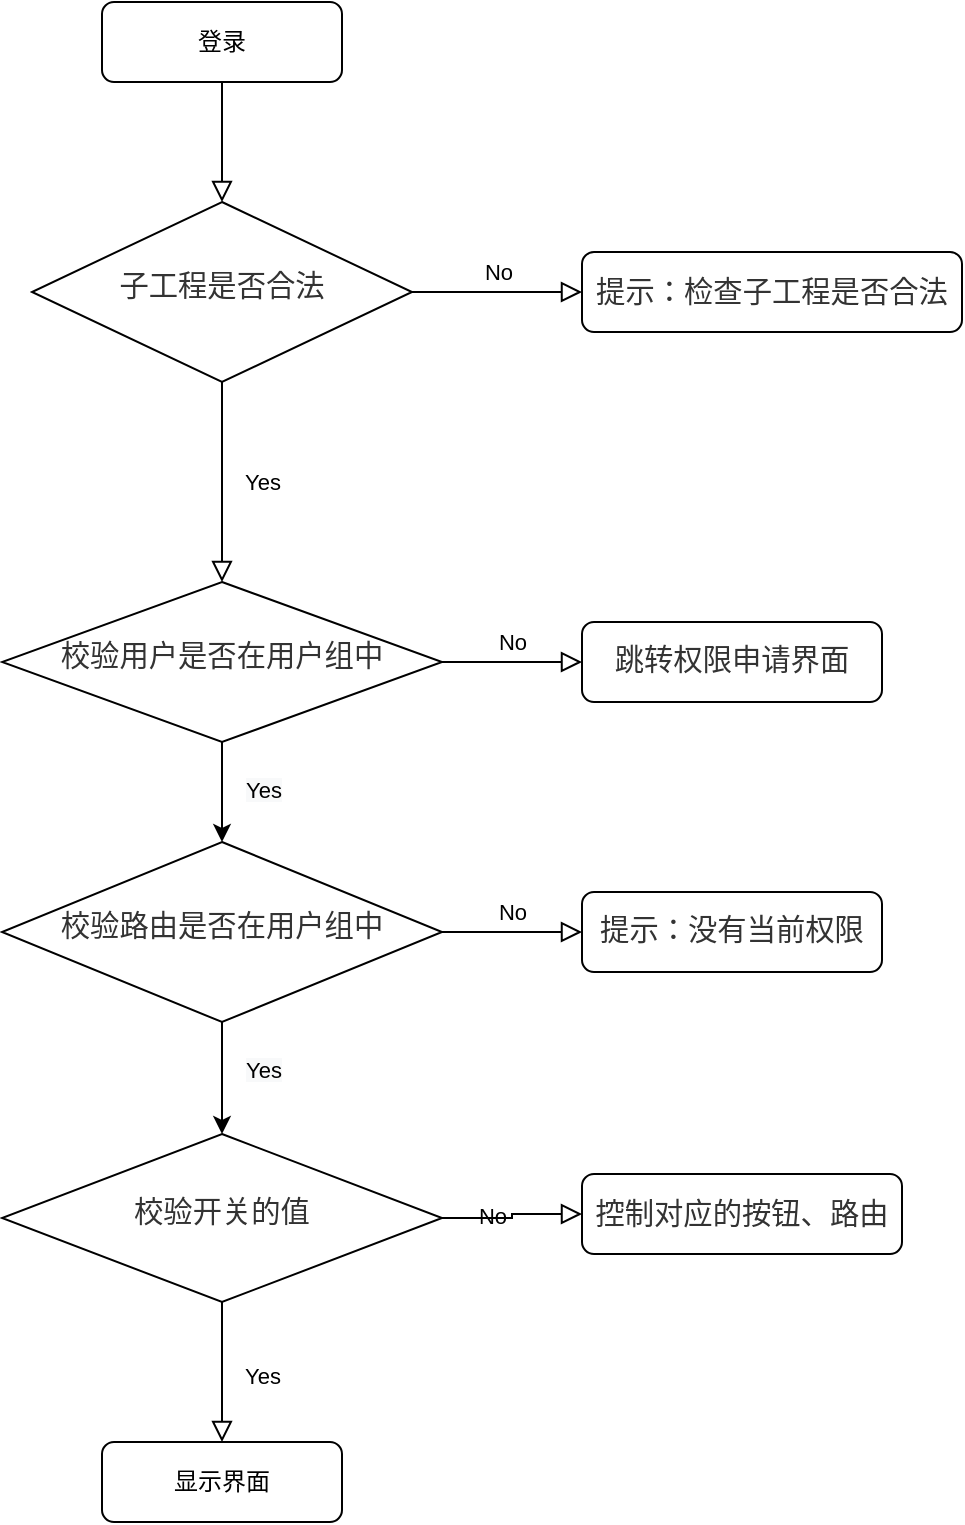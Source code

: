 <mxfile version="14.8.3" type="github" pages="4">
  <diagram id="C5RBs43oDa-KdzZeNtuy" name="Page-1">
    <mxGraphModel dx="2044" dy="1058" grid="1" gridSize="10" guides="1" tooltips="1" connect="1" arrows="1" fold="1" page="1" pageScale="1" pageWidth="827" pageHeight="1169" math="0" shadow="0">
      <root>
        <mxCell id="WIyWlLk6GJQsqaUBKTNV-0" />
        <mxCell id="WIyWlLk6GJQsqaUBKTNV-1" parent="WIyWlLk6GJQsqaUBKTNV-0" />
        <mxCell id="WIyWlLk6GJQsqaUBKTNV-2" value="" style="rounded=0;html=1;jettySize=auto;orthogonalLoop=1;fontSize=11;endArrow=block;endFill=0;endSize=8;strokeWidth=1;shadow=0;labelBackgroundColor=none;edgeStyle=orthogonalEdgeStyle;" parent="WIyWlLk6GJQsqaUBKTNV-1" source="WIyWlLk6GJQsqaUBKTNV-3" target="WIyWlLk6GJQsqaUBKTNV-6" edge="1">
          <mxGeometry relative="1" as="geometry" />
        </mxCell>
        <mxCell id="WIyWlLk6GJQsqaUBKTNV-3" value="登录" style="rounded=1;whiteSpace=wrap;html=1;fontSize=12;glass=0;strokeWidth=1;shadow=0;" parent="WIyWlLk6GJQsqaUBKTNV-1" vertex="1">
          <mxGeometry x="160" y="80" width="120" height="40" as="geometry" />
        </mxCell>
        <mxCell id="WIyWlLk6GJQsqaUBKTNV-4" value="Yes" style="rounded=0;html=1;jettySize=auto;orthogonalLoop=1;fontSize=11;endArrow=block;endFill=0;endSize=8;strokeWidth=1;shadow=0;labelBackgroundColor=none;edgeStyle=orthogonalEdgeStyle;" parent="WIyWlLk6GJQsqaUBKTNV-1" source="WIyWlLk6GJQsqaUBKTNV-6" target="WIyWlLk6GJQsqaUBKTNV-10" edge="1">
          <mxGeometry y="20" relative="1" as="geometry">
            <mxPoint as="offset" />
          </mxGeometry>
        </mxCell>
        <mxCell id="WIyWlLk6GJQsqaUBKTNV-5" value="No" style="edgeStyle=orthogonalEdgeStyle;rounded=0;html=1;jettySize=auto;orthogonalLoop=1;fontSize=11;endArrow=block;endFill=0;endSize=8;strokeWidth=1;shadow=0;labelBackgroundColor=none;" parent="WIyWlLk6GJQsqaUBKTNV-1" source="WIyWlLk6GJQsqaUBKTNV-6" target="WIyWlLk6GJQsqaUBKTNV-7" edge="1">
          <mxGeometry y="10" relative="1" as="geometry">
            <mxPoint as="offset" />
          </mxGeometry>
        </mxCell>
        <mxCell id="WIyWlLk6GJQsqaUBKTNV-6" value="&lt;div&gt;&lt;div class=&quot;document&quot;&gt;&lt;p class=&quot;paragraph text-align-type-left pap-line-1.3 pap-line-rule-auto pap-spacing-before-3pt pap-spacing-after-3pt pap-hanging-indent-1.6em&quot; style=&quot;text-align: left ; line-height: 130% ; margin-top: 4px ; margin-bottom: 4px&quot;&gt;&lt;span style=&quot;font-size: 11pt ; font-family: , &amp;#34;helvetica neue&amp;#34; , &amp;#34;helvetica&amp;#34; , &amp;#34;pingfang sc&amp;#34; , &amp;#34;microsoft yahei&amp;#34; , &amp;#34;source han sans sc&amp;#34; , &amp;#34;noto sans cjk sc&amp;#34; , &amp;#34;wenquanyi micro hei&amp;#34; , sans-serif ; color: rgb(51 , 51 , 51) ; background: transparent ; letter-spacing: 0pt ; vertical-align: baseline&quot;&gt;子工程是否合法&lt;/span&gt;&lt;/p&gt;&lt;/div&gt;&lt;/div&gt;" style="rhombus;whiteSpace=wrap;html=1;shadow=0;fontFamily=Helvetica;fontSize=12;align=center;strokeWidth=1;spacing=6;spacingTop=-4;" parent="WIyWlLk6GJQsqaUBKTNV-1" vertex="1">
          <mxGeometry x="125" y="180" width="190" height="90" as="geometry" />
        </mxCell>
        <mxCell id="WIyWlLk6GJQsqaUBKTNV-7" value="&lt;div class=&quot;document&quot;&gt;&lt;pre style=&quot;text-align: left ; line-height: 130% ; margin-top: 4px ; margin-bottom: 4px&quot;&gt;&lt;span style=&quot;font-size: 11pt ; font-family: , &amp;#34;helvetica neue&amp;#34; , &amp;#34;helvetica&amp;#34; , &amp;#34;pingfang sc&amp;#34; , &amp;#34;microsoft yahei&amp;#34; , &amp;#34;source han sans sc&amp;#34; , &amp;#34;noto sans cjk sc&amp;#34; , &amp;#34;wenquanyi micro hei&amp;#34; , sans-serif ; color: rgb(51 , 51 , 51) ; background: transparent ; letter-spacing: 0pt ; vertical-align: baseline&quot;&gt;提示：检查子工程是否合法&lt;/span&gt;&lt;/pre&gt;&lt;/div&gt;" style="rounded=1;whiteSpace=wrap;html=1;fontSize=12;glass=0;strokeWidth=1;shadow=0;" parent="WIyWlLk6GJQsqaUBKTNV-1" vertex="1">
          <mxGeometry x="400" y="205" width="190" height="40" as="geometry" />
        </mxCell>
        <mxCell id="WIyWlLk6GJQsqaUBKTNV-8" value="Yes" style="rounded=0;html=1;jettySize=auto;orthogonalLoop=1;fontSize=11;endArrow=block;endFill=0;endSize=8;strokeWidth=1;shadow=0;labelBackgroundColor=none;edgeStyle=orthogonalEdgeStyle;exitX=0.5;exitY=1;exitDx=0;exitDy=0;" parent="WIyWlLk6GJQsqaUBKTNV-1" source="XSYDADeBCPBfHiSxV8Ye-8" target="WIyWlLk6GJQsqaUBKTNV-11" edge="1">
          <mxGeometry x="0.038" y="20" relative="1" as="geometry">
            <mxPoint as="offset" />
          </mxGeometry>
        </mxCell>
        <mxCell id="WIyWlLk6GJQsqaUBKTNV-9" value="No" style="edgeStyle=orthogonalEdgeStyle;rounded=0;html=1;jettySize=auto;orthogonalLoop=1;fontSize=11;endArrow=block;endFill=0;endSize=8;strokeWidth=1;shadow=0;labelBackgroundColor=none;" parent="WIyWlLk6GJQsqaUBKTNV-1" source="WIyWlLk6GJQsqaUBKTNV-10" target="WIyWlLk6GJQsqaUBKTNV-12" edge="1">
          <mxGeometry y="10" relative="1" as="geometry">
            <mxPoint as="offset" />
          </mxGeometry>
        </mxCell>
        <mxCell id="XSYDADeBCPBfHiSxV8Ye-10" style="edgeStyle=orthogonalEdgeStyle;rounded=0;orthogonalLoop=1;jettySize=auto;html=1;exitX=0.5;exitY=1;exitDx=0;exitDy=0;entryX=0.5;entryY=0;entryDx=0;entryDy=0;" parent="WIyWlLk6GJQsqaUBKTNV-1" source="WIyWlLk6GJQsqaUBKTNV-10" target="XSYDADeBCPBfHiSxV8Ye-5" edge="1">
          <mxGeometry relative="1" as="geometry" />
        </mxCell>
        <mxCell id="WIyWlLk6GJQsqaUBKTNV-10" value="&lt;div&gt;&lt;div class=&quot;document&quot;&gt;&lt;p class=&quot;paragraph text-align-type-left pap-line-1.3 pap-line-rule-auto pap-spacing-before-3pt pap-spacing-after-3pt pap-hanging-indent-1.6em&quot; style=&quot;text-align: left ; line-height: 130% ; margin-top: 4px ; margin-bottom: 4px&quot;&gt;&lt;span style=&quot;font-size: 11pt ; font-family: , &amp;#34;helvetica neue&amp;#34; , &amp;#34;helvetica&amp;#34; , &amp;#34;pingfang sc&amp;#34; , &amp;#34;microsoft yahei&amp;#34; , &amp;#34;source han sans sc&amp;#34; , &amp;#34;noto sans cjk sc&amp;#34; , &amp;#34;wenquanyi micro hei&amp;#34; , sans-serif ; color: rgb(51 , 51 , 51) ; background: transparent ; letter-spacing: 0pt ; vertical-align: baseline&quot;&gt;校验用户是否在用户组中&lt;/span&gt;&lt;/p&gt;&lt;/div&gt;&lt;/div&gt;" style="rhombus;whiteSpace=wrap;html=1;shadow=0;fontFamily=Helvetica;fontSize=12;align=center;strokeWidth=1;spacing=6;spacingTop=-4;" parent="WIyWlLk6GJQsqaUBKTNV-1" vertex="1">
          <mxGeometry x="110" y="370" width="220" height="80" as="geometry" />
        </mxCell>
        <mxCell id="WIyWlLk6GJQsqaUBKTNV-11" value="显示界面" style="rounded=1;whiteSpace=wrap;html=1;fontSize=12;glass=0;strokeWidth=1;shadow=0;" parent="WIyWlLk6GJQsqaUBKTNV-1" vertex="1">
          <mxGeometry x="160" y="800" width="120" height="40" as="geometry" />
        </mxCell>
        <mxCell id="WIyWlLk6GJQsqaUBKTNV-12" value="&lt;div&gt;&lt;div class=&quot;document&quot;&gt;&lt;p class=&quot;paragraph text-align-type-left pap-line-1.3 pap-line-rule-auto pap-spacing-before-3pt pap-spacing-after-3pt pap-hanging-indent-1.6em&quot; style=&quot;text-align: left ; line-height: 130% ; margin-top: 4px ; margin-bottom: 4px&quot;&gt;&lt;span style=&quot;font-size: 11pt ; font-family: , &amp;#34;helvetica neue&amp;#34; , &amp;#34;helvetica&amp;#34; , &amp;#34;pingfang sc&amp;#34; , &amp;#34;microsoft yahei&amp;#34; , &amp;#34;source han sans sc&amp;#34; , &amp;#34;noto sans cjk sc&amp;#34; , &amp;#34;wenquanyi micro hei&amp;#34; , sans-serif ; color: rgb(51 , 51 , 51) ; background: transparent ; letter-spacing: 0pt ; vertical-align: baseline&quot;&gt;跳转权限申请界面&lt;/span&gt;&lt;/p&gt;&lt;/div&gt;&lt;/div&gt;" style="rounded=1;whiteSpace=wrap;html=1;fontSize=12;glass=0;strokeWidth=1;shadow=0;" parent="WIyWlLk6GJQsqaUBKTNV-1" vertex="1">
          <mxGeometry x="400" y="390" width="150" height="40" as="geometry" />
        </mxCell>
        <mxCell id="XSYDADeBCPBfHiSxV8Ye-4" value="No" style="edgeStyle=orthogonalEdgeStyle;rounded=0;html=1;jettySize=auto;orthogonalLoop=1;fontSize=11;endArrow=block;endFill=0;endSize=8;strokeWidth=1;shadow=0;labelBackgroundColor=none;" parent="WIyWlLk6GJQsqaUBKTNV-1" source="XSYDADeBCPBfHiSxV8Ye-5" target="XSYDADeBCPBfHiSxV8Ye-6" edge="1">
          <mxGeometry y="10" relative="1" as="geometry">
            <mxPoint as="offset" />
          </mxGeometry>
        </mxCell>
        <mxCell id="XSYDADeBCPBfHiSxV8Ye-11" style="edgeStyle=orthogonalEdgeStyle;rounded=0;orthogonalLoop=1;jettySize=auto;html=1;exitX=0.5;exitY=1;exitDx=0;exitDy=0;entryX=0.5;entryY=0;entryDx=0;entryDy=0;" parent="WIyWlLk6GJQsqaUBKTNV-1" source="XSYDADeBCPBfHiSxV8Ye-5" target="XSYDADeBCPBfHiSxV8Ye-8" edge="1">
          <mxGeometry relative="1" as="geometry" />
        </mxCell>
        <mxCell id="XSYDADeBCPBfHiSxV8Ye-5" value="&lt;div&gt;&lt;div class=&quot;document&quot;&gt;&lt;p class=&quot;paragraph text-align-type-left pap-line-1.3 pap-line-rule-auto pap-spacing-before-3pt pap-spacing-after-3pt pap-hanging-indent-1.6em&quot; style=&quot;text-align: left ; line-height: 130% ; margin-top: 4px ; margin-bottom: 4px&quot;&gt;&lt;span style=&quot;font-size: 11pt ; font-family: , &amp;#34;helvetica neue&amp;#34; , &amp;#34;helvetica&amp;#34; , &amp;#34;pingfang sc&amp;#34; , &amp;#34;microsoft yahei&amp;#34; , &amp;#34;source han sans sc&amp;#34; , &amp;#34;noto sans cjk sc&amp;#34; , &amp;#34;wenquanyi micro hei&amp;#34; , sans-serif ; color: rgb(51 , 51 , 51) ; background: transparent ; letter-spacing: 0pt ; vertical-align: baseline&quot;&gt;校验路由是否在用户组中&lt;/span&gt;&lt;/p&gt;&lt;/div&gt;&lt;/div&gt;" style="rhombus;whiteSpace=wrap;html=1;shadow=0;fontFamily=Helvetica;fontSize=12;align=center;strokeWidth=1;spacing=6;spacingTop=-4;" parent="WIyWlLk6GJQsqaUBKTNV-1" vertex="1">
          <mxGeometry x="110" y="500" width="220" height="90" as="geometry" />
        </mxCell>
        <mxCell id="XSYDADeBCPBfHiSxV8Ye-6" value="&lt;div class=&quot;document&quot;&gt;&lt;p class=&quot;paragraph text-align-type-left pap-line-1.3 pap-line-rule-auto pap-spacing-before-3pt pap-spacing-after-3pt pap-hanging-indent-1.6em&quot; style=&quot;text-align: left ; line-height: 130% ; margin-top: 4px ; margin-bottom: 4px&quot;&gt;&lt;/p&gt;&lt;div&gt;&lt;div class=&quot;document&quot;&gt;&lt;p class=&quot;paragraph text-align-type-left pap-line-1.3 pap-line-rule-auto pap-spacing-before-3pt pap-spacing-after-3pt pap-hanging-indent-1.6em&quot; style=&quot;text-align: left ; line-height: 130% ; margin-top: 4px ; margin-bottom: 4px&quot;&gt;&lt;span style=&quot;font-size: 11pt ; font-family: , &amp;#34;helvetica neue&amp;#34; , &amp;#34;helvetica&amp;#34; , &amp;#34;pingfang sc&amp;#34; , &amp;#34;microsoft yahei&amp;#34; , &amp;#34;source han sans sc&amp;#34; , &amp;#34;noto sans cjk sc&amp;#34; , &amp;#34;wenquanyi micro hei&amp;#34; , sans-serif ; color: rgb(51 , 51 , 51) ; background: transparent ; letter-spacing: 0pt ; vertical-align: baseline&quot;&gt;提示：没有当前权限&lt;/span&gt;&lt;/p&gt;&lt;/div&gt;&lt;/div&gt;&lt;/div&gt;" style="rounded=1;whiteSpace=wrap;html=1;fontSize=12;glass=0;strokeWidth=1;shadow=0;" parent="WIyWlLk6GJQsqaUBKTNV-1" vertex="1">
          <mxGeometry x="400" y="525" width="150" height="40" as="geometry" />
        </mxCell>
        <mxCell id="XSYDADeBCPBfHiSxV8Ye-7" value="No" style="edgeStyle=orthogonalEdgeStyle;rounded=0;html=1;jettySize=auto;orthogonalLoop=1;fontSize=11;endArrow=block;endFill=0;endSize=8;strokeWidth=1;shadow=0;labelBackgroundColor=none;" parent="WIyWlLk6GJQsqaUBKTNV-1" source="XSYDADeBCPBfHiSxV8Ye-8" target="XSYDADeBCPBfHiSxV8Ye-9" edge="1">
          <mxGeometry y="10" relative="1" as="geometry">
            <mxPoint as="offset" />
          </mxGeometry>
        </mxCell>
        <mxCell id="XSYDADeBCPBfHiSxV8Ye-8" value="&lt;div class=&quot;document&quot;&gt;&lt;p class=&quot;paragraph text-align-type-left pap-line-1.3 pap-line-rule-auto pap-spacing-before-3pt pap-spacing-after-3pt pap-hanging-indent-1.6em&quot; style=&quot;text-align: left ; line-height: 130% ; margin-top: 4px ; margin-bottom: 4px&quot;&gt;&lt;/p&gt;&lt;div&gt;&lt;div class=&quot;document&quot;&gt;&lt;p class=&quot;paragraph text-align-type-left pap-line-1.3 pap-line-rule-auto pap-spacing-before-3pt pap-spacing-after-3pt pap-hanging-indent-1.6em&quot; style=&quot;text-align: left ; line-height: 130% ; margin-top: 4px ; margin-bottom: 4px&quot;&gt;&lt;span style=&quot;font-size: 11pt ; font-family: , &amp;#34;helvetica neue&amp;#34; , &amp;#34;helvetica&amp;#34; , &amp;#34;pingfang sc&amp;#34; , &amp;#34;microsoft yahei&amp;#34; , &amp;#34;source han sans sc&amp;#34; , &amp;#34;noto sans cjk sc&amp;#34; , &amp;#34;wenquanyi micro hei&amp;#34; , sans-serif ; color: rgb(51 , 51 , 51) ; background: transparent ; letter-spacing: 0pt ; vertical-align: baseline&quot;&gt;校验开关的值&lt;/span&gt;&lt;/p&gt;&lt;/div&gt;&lt;/div&gt;&lt;/div&gt;" style="rhombus;whiteSpace=wrap;html=1;shadow=0;fontFamily=Helvetica;fontSize=12;align=center;strokeWidth=1;spacing=6;spacingTop=-4;" parent="WIyWlLk6GJQsqaUBKTNV-1" vertex="1">
          <mxGeometry x="110" y="646" width="220" height="84" as="geometry" />
        </mxCell>
        <mxCell id="XSYDADeBCPBfHiSxV8Ye-9" value="&lt;font color=&quot;#333333&quot;&gt;&lt;span style=&quot;font-size: 14.667px&quot;&gt;控制对应的按钮、路由&lt;/span&gt;&lt;/font&gt;" style="rounded=1;whiteSpace=wrap;html=1;fontSize=12;glass=0;strokeWidth=1;shadow=0;" parent="WIyWlLk6GJQsqaUBKTNV-1" vertex="1">
          <mxGeometry x="400" y="666" width="160" height="40" as="geometry" />
        </mxCell>
        <mxCell id="XSYDADeBCPBfHiSxV8Ye-12" value="&lt;meta charset=&quot;utf-8&quot;&gt;&lt;span style=&quot;color: rgb(0, 0, 0); font-family: helvetica; font-size: 11px; font-style: normal; font-weight: 400; letter-spacing: normal; text-align: center; text-indent: 0px; text-transform: none; word-spacing: 0px; background-color: rgb(248, 249, 250); display: inline; float: none;&quot;&gt;Yes&lt;/span&gt;" style="text;whiteSpace=wrap;html=1;" parent="WIyWlLk6GJQsqaUBKTNV-1" vertex="1">
          <mxGeometry x="230" y="600" width="50" height="30" as="geometry" />
        </mxCell>
        <mxCell id="XSYDADeBCPBfHiSxV8Ye-13" value="&lt;meta charset=&quot;utf-8&quot;&gt;&lt;span style=&quot;color: rgb(0, 0, 0); font-family: helvetica; font-size: 11px; font-style: normal; font-weight: 400; letter-spacing: normal; text-align: center; text-indent: 0px; text-transform: none; word-spacing: 0px; background-color: rgb(248, 249, 250); display: inline; float: none;&quot;&gt;Yes&lt;/span&gt;" style="text;whiteSpace=wrap;html=1;" parent="WIyWlLk6GJQsqaUBKTNV-1" vertex="1">
          <mxGeometry x="230" y="460" width="50" height="30" as="geometry" />
        </mxCell>
      </root>
    </mxGraphModel>
  </diagram>
  <diagram id="gbre7PoFvN95HI0ecckB" name="Page-2">
    <mxGraphModel dx="1489" dy="828" grid="1" gridSize="10" guides="1" tooltips="1" connect="1" arrows="1" fold="1" page="1" pageScale="1" pageWidth="827" pageHeight="1169" math="0" shadow="0">
      <root>
        <mxCell id="Lb562_HOeZJibadWWv1J-0" />
        <mxCell id="Lb562_HOeZJibadWWv1J-1" parent="Lb562_HOeZJibadWWv1J-0" />
      </root>
    </mxGraphModel>
  </diagram>
  <diagram id="KMTDw45ETmdznobcVzb6" name="Page-3">
    <mxGraphModel dx="2044" dy="1058" grid="1" gridSize="10" guides="1" tooltips="1" connect="1" arrows="1" fold="1" page="1" pageScale="1" pageWidth="827" pageHeight="1169" math="0" shadow="0">
      <root>
        <mxCell id="WMl-yz5_S_ytCYJ7rsez-0" />
        <mxCell id="WMl-yz5_S_ytCYJ7rsez-1" parent="WMl-yz5_S_ytCYJ7rsez-0" />
        <mxCell id="WMl-yz5_S_ytCYJ7rsez-2" value="" style="rounded=0;whiteSpace=wrap;html=1;" vertex="1" parent="WMl-yz5_S_ytCYJ7rsez-1">
          <mxGeometry x="140" y="140" width="360" height="140" as="geometry" />
        </mxCell>
        <mxCell id="WMl-yz5_S_ytCYJ7rsez-3" value="mutation Web平台" style="text;html=1;strokeColor=none;fillColor=none;align=center;verticalAlign=middle;whiteSpace=wrap;rounded=0;" vertex="1" parent="WMl-yz5_S_ytCYJ7rsez-1">
          <mxGeometry x="140" y="140" width="110" height="20" as="geometry" />
        </mxCell>
        <mxCell id="WMl-yz5_S_ytCYJ7rsez-4" value="新建项目" style="text;html=1;strokeColor=none;fillColor=none;align=center;verticalAlign=middle;whiteSpace=wrap;rounded=0;" vertex="1" parent="WMl-yz5_S_ytCYJ7rsez-1">
          <mxGeometry x="200" y="180" width="70" height="20" as="geometry" />
        </mxCell>
        <mxCell id="WMl-yz5_S_ytCYJ7rsez-6" value="权限管理" style="text;html=1;strokeColor=none;fillColor=none;align=center;verticalAlign=middle;whiteSpace=wrap;rounded=0;" vertex="1" parent="WMl-yz5_S_ytCYJ7rsez-1">
          <mxGeometry x="200" y="220" width="70" height="20" as="geometry" />
        </mxCell>
        <mxCell id="WMl-yz5_S_ytCYJ7rsez-7" value="项目管理" style="text;html=1;strokeColor=none;fillColor=none;align=center;verticalAlign=middle;whiteSpace=wrap;rounded=0;" vertex="1" parent="WMl-yz5_S_ytCYJ7rsez-1">
          <mxGeometry x="350" y="180" width="70" height="20" as="geometry" />
        </mxCell>
        <mxCell id="WMl-yz5_S_ytCYJ7rsez-8" value="远程配置yml" style="text;html=1;strokeColor=none;fillColor=none;align=center;verticalAlign=middle;whiteSpace=wrap;rounded=0;" vertex="1" parent="WMl-yz5_S_ytCYJ7rsez-1">
          <mxGeometry x="350" y="220" width="70" height="20" as="geometry" />
        </mxCell>
      </root>
    </mxGraphModel>
  </diagram>
  <diagram id="KA_ma-e29sn2K2IGu5ps" name="Page-4">
    <mxGraphModel dx="2044" dy="1058" grid="1" gridSize="10" guides="1" tooltips="1" connect="1" arrows="1" fold="1" page="1" pageScale="1" pageWidth="827" pageHeight="1169" math="0" shadow="0">
      <root>
        <mxCell id="Rw3_wm-dS9J8nInSv-eR-0" />
        <mxCell id="Rw3_wm-dS9J8nInSv-eR-1" parent="Rw3_wm-dS9J8nInSv-eR-0" />
        <mxCell id="Rw3_wm-dS9J8nInSv-eR-18" value="" style="rounded=0;whiteSpace=wrap;html=1;fillColor=#f9f7ed;strokeColor=#36393d;" vertex="1" parent="Rw3_wm-dS9J8nInSv-eR-1">
          <mxGeometry x="94.5" y="45" width="635.5" height="470" as="geometry" />
        </mxCell>
        <mxCell id="Rw3_wm-dS9J8nInSv-eR-2" value="" style="rounded=0;whiteSpace=wrap;html=1;fillColor=#ffff88;strokeColor=#36393d;" vertex="1" parent="Rw3_wm-dS9J8nInSv-eR-1">
          <mxGeometry x="110" y="90" width="120" height="60" as="geometry" />
        </mxCell>
        <mxCell id="Rw3_wm-dS9J8nInSv-eR-3" value="蓝盾插件" style="text;html=1;strokeColor=none;fillColor=none;align=center;verticalAlign=middle;whiteSpace=wrap;rounded=0;" vertex="1" parent="Rw3_wm-dS9J8nInSv-eR-1">
          <mxGeometry x="145" y="110" width="50" height="20" as="geometry" />
        </mxCell>
        <mxCell id="Rw3_wm-dS9J8nInSv-eR-4" value="" style="rounded=0;whiteSpace=wrap;html=1;fillColor=#ffff88;strokeColor=#36393d;" vertex="1" parent="Rw3_wm-dS9J8nInSv-eR-1">
          <mxGeometry x="360" y="90" width="120" height="60" as="geometry" />
        </mxCell>
        <mxCell id="Rw3_wm-dS9J8nInSv-eR-5" value="QCI插件" style="text;html=1;strokeColor=none;fillColor=none;align=center;verticalAlign=middle;whiteSpace=wrap;rounded=0;" vertex="1" parent="Rw3_wm-dS9J8nInSv-eR-1">
          <mxGeometry x="395" y="110" width="50" height="20" as="geometry" />
        </mxCell>
        <mxCell id="Rw3_wm-dS9J8nInSv-eR-6" value="" style="rounded=0;whiteSpace=wrap;html=1;fillColor=#ffff88;strokeColor=#36393d;" vertex="1" parent="Rw3_wm-dS9J8nInSv-eR-1">
          <mxGeometry x="570" y="90" width="120" height="60" as="geometry" />
        </mxCell>
        <mxCell id="Rw3_wm-dS9J8nInSv-eR-7" value="OCI插件" style="text;html=1;strokeColor=none;fillColor=none;align=center;verticalAlign=middle;whiteSpace=wrap;rounded=0;" vertex="1" parent="Rw3_wm-dS9J8nInSv-eR-1">
          <mxGeometry x="605" y="110" width="50" height="20" as="geometry" />
        </mxCell>
        <mxCell id="Rw3_wm-dS9J8nInSv-eR-8" value="" style="rounded=0;whiteSpace=wrap;html=1;fillColor=#ffff88;strokeColor=#36393d;" vertex="1" parent="Rw3_wm-dS9J8nInSv-eR-1">
          <mxGeometry x="348" y="250" width="140" height="60" as="geometry" />
        </mxCell>
        <mxCell id="Rw3_wm-dS9J8nInSv-eR-9" value="mu-cli命令行" style="text;html=1;strokeColor=none;fillColor=none;align=center;verticalAlign=middle;whiteSpace=wrap;rounded=0;" vertex="1" parent="Rw3_wm-dS9J8nInSv-eR-1">
          <mxGeometry x="380" y="270" width="70" height="20" as="geometry" />
        </mxCell>
        <mxCell id="Rw3_wm-dS9J8nInSv-eR-12" value="" style="endArrow=classic;html=1;" edge="1" parent="Rw3_wm-dS9J8nInSv-eR-1">
          <mxGeometry width="50" height="50" relative="1" as="geometry">
            <mxPoint x="170" y="170" as="sourcePoint" />
            <mxPoint x="300" y="240" as="targetPoint" />
          </mxGeometry>
        </mxCell>
        <mxCell id="Rw3_wm-dS9J8nInSv-eR-13" value="" style="endArrow=classic;html=1;" edge="1" parent="Rw3_wm-dS9J8nInSv-eR-1">
          <mxGeometry width="50" height="50" relative="1" as="geometry">
            <mxPoint x="415" y="160" as="sourcePoint" />
            <mxPoint x="415" y="230" as="targetPoint" />
          </mxGeometry>
        </mxCell>
        <mxCell id="Rw3_wm-dS9J8nInSv-eR-14" value="" style="endArrow=classic;html=1;" edge="1" parent="Rw3_wm-dS9J8nInSv-eR-1">
          <mxGeometry width="50" height="50" relative="1" as="geometry">
            <mxPoint x="629.5" y="160" as="sourcePoint" />
            <mxPoint x="490" y="230" as="targetPoint" />
          </mxGeometry>
        </mxCell>
        <mxCell id="Rw3_wm-dS9J8nInSv-eR-15" value="" style="rounded=0;whiteSpace=wrap;html=1;fillColor=#ffff88;strokeColor=#36393d;" vertex="1" parent="Rw3_wm-dS9J8nInSv-eR-1">
          <mxGeometry x="350" y="406" width="140" height="60" as="geometry" />
        </mxCell>
        <mxCell id="Rw3_wm-dS9J8nInSv-eR-16" value="MuJS" style="text;html=1;strokeColor=none;fillColor=none;align=center;verticalAlign=middle;whiteSpace=wrap;rounded=0;" vertex="1" parent="Rw3_wm-dS9J8nInSv-eR-1">
          <mxGeometry x="382" y="426" width="70" height="20" as="geometry" />
        </mxCell>
        <mxCell id="Rw3_wm-dS9J8nInSv-eR-17" value="" style="endArrow=classic;html=1;" edge="1" parent="Rw3_wm-dS9J8nInSv-eR-1">
          <mxGeometry width="50" height="50" relative="1" as="geometry">
            <mxPoint x="413" y="320" as="sourcePoint" />
            <mxPoint x="413" y="390" as="targetPoint" />
          </mxGeometry>
        </mxCell>
        <mxCell id="Rw3_wm-dS9J8nInSv-eR-20" value="" style="rounded=0;whiteSpace=wrap;html=1;fillColor=#ffff88;strokeColor=#36393d;" vertex="1" parent="Rw3_wm-dS9J8nInSv-eR-1">
          <mxGeometry x="344.5" y="620" width="140" height="60" as="geometry" />
        </mxCell>
        <mxCell id="Rw3_wm-dS9J8nInSv-eR-21" value="MuSVR后端" style="text;html=1;strokeColor=none;fillColor=none;align=center;verticalAlign=middle;whiteSpace=wrap;rounded=0;" vertex="1" parent="Rw3_wm-dS9J8nInSv-eR-1">
          <mxGeometry x="382.5" y="640" width="70" height="20" as="geometry" />
        </mxCell>
        <mxCell id="Rw3_wm-dS9J8nInSv-eR-22" value="" style="endArrow=classic;html=1;" edge="1" parent="Rw3_wm-dS9J8nInSv-eR-1">
          <mxGeometry width="50" height="50" relative="1" as="geometry">
            <mxPoint x="413" y="530" as="sourcePoint" />
            <mxPoint x="413" y="600" as="targetPoint" />
          </mxGeometry>
        </mxCell>
        <mxCell id="Rw3_wm-dS9J8nInSv-eR-23" value="" style="rounded=0;whiteSpace=wrap;html=1;fillColor=#ffff88;strokeColor=#36393d;" vertex="1" parent="Rw3_wm-dS9J8nInSv-eR-1">
          <mxGeometry x="350" y="790" width="140" height="60" as="geometry" />
        </mxCell>
        <mxCell id="Rw3_wm-dS9J8nInSv-eR-24" value="MuWeb&lt;br&gt;前端" style="text;html=1;strokeColor=none;fillColor=none;align=center;verticalAlign=middle;whiteSpace=wrap;rounded=0;" vertex="1" parent="Rw3_wm-dS9J8nInSv-eR-1">
          <mxGeometry x="361" y="806" width="110" height="30" as="geometry" />
        </mxCell>
        <mxCell id="Rw3_wm-dS9J8nInSv-eR-26" value="" style="endArrow=classic;html=1;" edge="1" parent="Rw3_wm-dS9J8nInSv-eR-1">
          <mxGeometry width="50" height="50" relative="1" as="geometry">
            <mxPoint x="413" y="700" as="sourcePoint" />
            <mxPoint x="413" y="770" as="targetPoint" />
          </mxGeometry>
        </mxCell>
        <mxCell id="Rw3_wm-dS9J8nInSv-eR-27" value="报告、分析" style="text;html=1;strokeColor=none;fillColor=none;align=center;verticalAlign=middle;whiteSpace=wrap;rounded=0;" vertex="1" parent="Rw3_wm-dS9J8nInSv-eR-1">
          <mxGeometry x="330" y="720" width="71" height="20" as="geometry" />
        </mxCell>
        <mxCell id="Rw3_wm-dS9J8nInSv-eR-28" value="配置" style="text;html=1;strokeColor=none;fillColor=none;align=center;verticalAlign=middle;whiteSpace=wrap;rounded=0;" vertex="1" parent="Rw3_wm-dS9J8nInSv-eR-1">
          <mxGeometry x="442" y="720" width="71" height="20" as="geometry" />
        </mxCell>
        <mxCell id="Rw3_wm-dS9J8nInSv-eR-30" value="" style="endArrow=classic;html=1;" edge="1" parent="Rw3_wm-dS9J8nInSv-eR-1">
          <mxGeometry width="50" height="50" relative="1" as="geometry">
            <mxPoint x="430" y="770" as="sourcePoint" />
            <mxPoint x="430" y="700" as="targetPoint" />
          </mxGeometry>
        </mxCell>
        <mxCell id="Rw3_wm-dS9J8nInSv-eR-31" value="" style="endArrow=classic;html=1;" edge="1" parent="Rw3_wm-dS9J8nInSv-eR-1">
          <mxGeometry width="50" height="50" relative="1" as="geometry">
            <mxPoint x="430" y="600" as="sourcePoint" />
            <mxPoint x="430" y="530" as="targetPoint" />
          </mxGeometry>
        </mxCell>
        <mxCell id="Rw3_wm-dS9J8nInSv-eR-32" value="配置" style="text;html=1;strokeColor=none;fillColor=none;align=center;verticalAlign=middle;whiteSpace=wrap;rounded=0;" vertex="1" parent="Rw3_wm-dS9J8nInSv-eR-1">
          <mxGeometry x="445" y="565" width="71" height="20" as="geometry" />
        </mxCell>
        <mxCell id="Rw3_wm-dS9J8nInSv-eR-33" value="任务" style="text;html=1;strokeColor=none;fillColor=none;align=center;verticalAlign=middle;whiteSpace=wrap;rounded=0;" vertex="1" parent="Rw3_wm-dS9J8nInSv-eR-1">
          <mxGeometry x="330" y="560" width="71" height="20" as="geometry" />
        </mxCell>
        <mxCell id="Rw3_wm-dS9J8nInSv-eR-34" value="" style="endArrow=classic;html=1;" edge="1" parent="Rw3_wm-dS9J8nInSv-eR-1">
          <mxGeometry width="50" height="50" relative="1" as="geometry">
            <mxPoint x="430" y="390" as="sourcePoint" />
            <mxPoint x="430" y="320" as="targetPoint" />
          </mxGeometry>
        </mxCell>
        <mxCell id="Rw3_wm-dS9J8nInSv-eR-35" value="变异" style="text;html=1;strokeColor=none;fillColor=none;align=center;verticalAlign=middle;whiteSpace=wrap;rounded=0;" vertex="1" parent="Rw3_wm-dS9J8nInSv-eR-1">
          <mxGeometry x="343" y="350" width="71" height="20" as="geometry" />
        </mxCell>
        <mxCell id="Rw3_wm-dS9J8nInSv-eR-36" value="回调" style="text;html=1;strokeColor=none;fillColor=none;align=center;verticalAlign=middle;whiteSpace=wrap;rounded=0;" vertex="1" parent="Rw3_wm-dS9J8nInSv-eR-1">
          <mxGeometry x="430" y="350" width="71" height="20" as="geometry" />
        </mxCell>
        <mxCell id="Rw3_wm-dS9J8nInSv-eR-38" value="MR、PUSH" style="text;html=1;strokeColor=none;fillColor=none;align=center;verticalAlign=middle;whiteSpace=wrap;rounded=0;" vertex="1" parent="Rw3_wm-dS9J8nInSv-eR-1">
          <mxGeometry x="240" y="180" width="70" height="20" as="geometry" />
        </mxCell>
        <mxCell id="Rw3_wm-dS9J8nInSv-eR-41" value="MR、PUSH" style="text;html=1;strokeColor=none;fillColor=none;align=center;verticalAlign=middle;whiteSpace=wrap;rounded=0;" vertex="1" parent="Rw3_wm-dS9J8nInSv-eR-1">
          <mxGeometry x="420" y="180" width="70" height="20" as="geometry" />
        </mxCell>
        <mxCell id="Rw3_wm-dS9J8nInSv-eR-42" value="MR、PUSH" style="text;html=1;strokeColor=none;fillColor=none;align=center;verticalAlign=middle;whiteSpace=wrap;rounded=0;" vertex="1" parent="Rw3_wm-dS9J8nInSv-eR-1">
          <mxGeometry x="590" y="190" width="70" height="20" as="geometry" />
        </mxCell>
      </root>
    </mxGraphModel>
  </diagram>
</mxfile>
